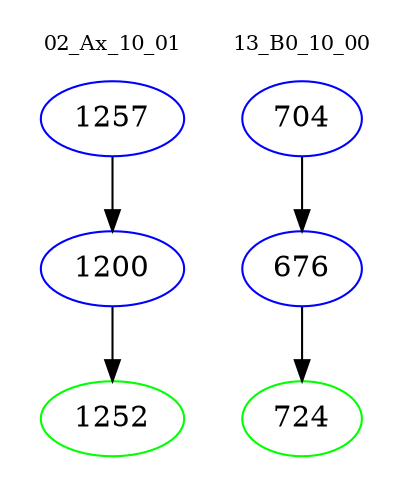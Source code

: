 digraph{
subgraph cluster_0 {
color = white
label = "02_Ax_10_01";
fontsize=10;
T0_1257 [label="1257", color="blue"]
T0_1257 -> T0_1200 [color="black"]
T0_1200 [label="1200", color="blue"]
T0_1200 -> T0_1252 [color="black"]
T0_1252 [label="1252", color="green"]
}
subgraph cluster_1 {
color = white
label = "13_B0_10_00";
fontsize=10;
T1_704 [label="704", color="blue"]
T1_704 -> T1_676 [color="black"]
T1_676 [label="676", color="blue"]
T1_676 -> T1_724 [color="black"]
T1_724 [label="724", color="green"]
}
}
